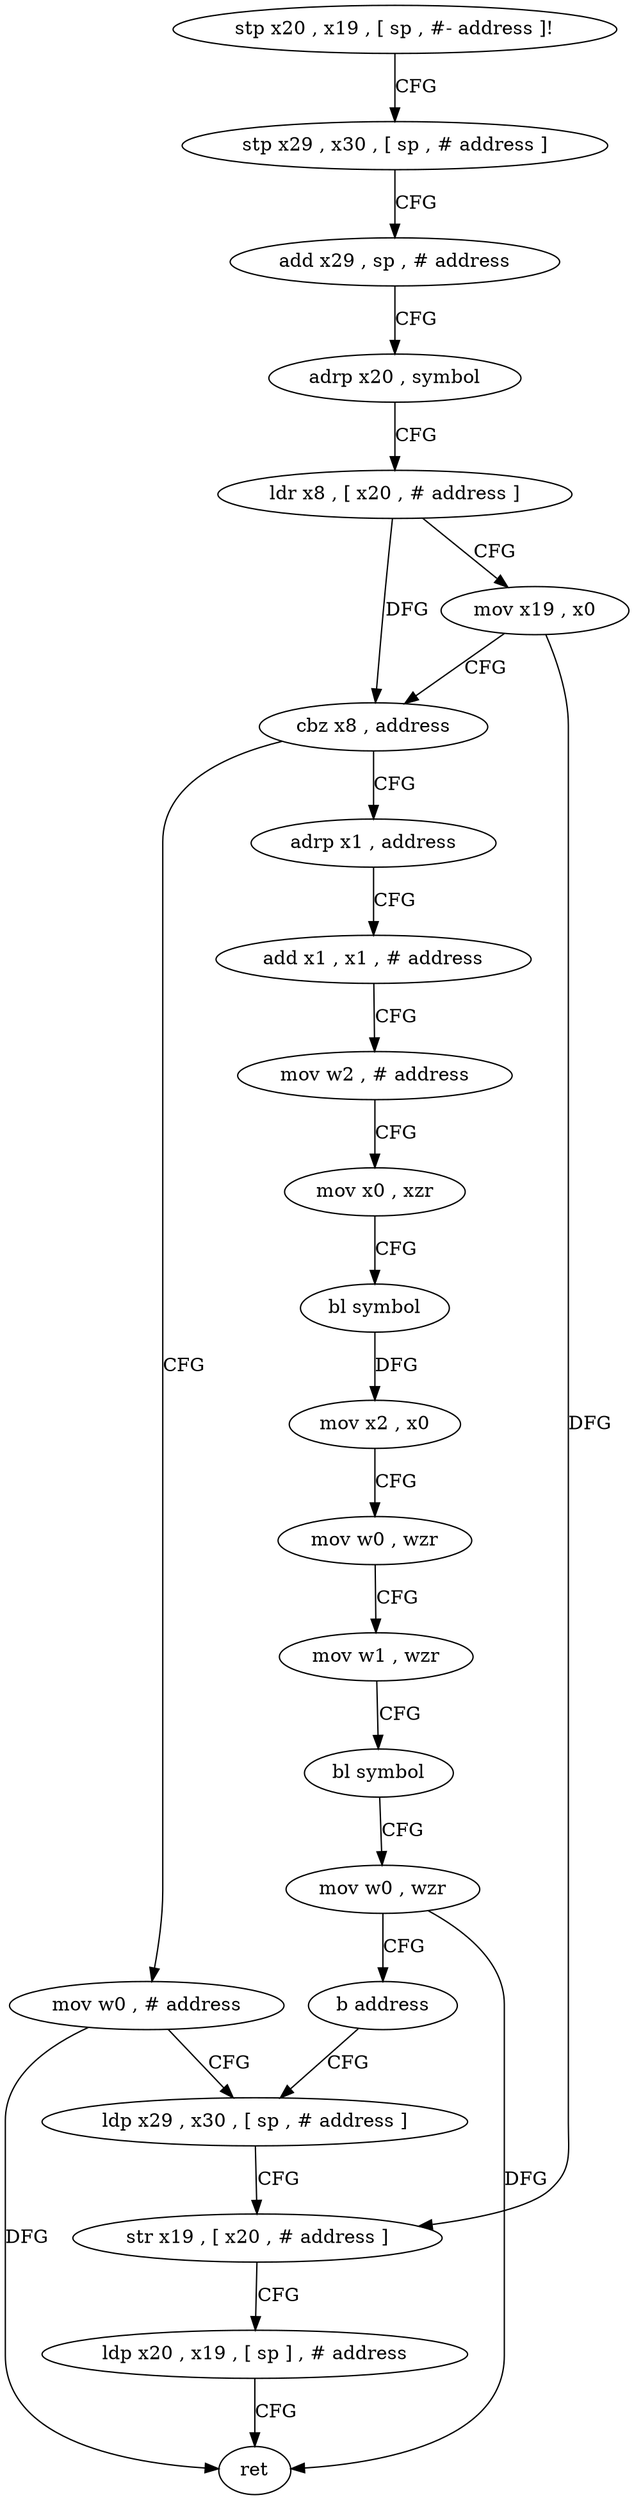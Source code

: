 digraph "func" {
"4202332" [label = "stp x20 , x19 , [ sp , #- address ]!" ]
"4202336" [label = "stp x29 , x30 , [ sp , # address ]" ]
"4202340" [label = "add x29 , sp , # address" ]
"4202344" [label = "adrp x20 , symbol" ]
"4202348" [label = "ldr x8 , [ x20 , # address ]" ]
"4202352" [label = "mov x19 , x0" ]
"4202356" [label = "cbz x8 , address" ]
"4202404" [label = "mov w0 , # address" ]
"4202360" [label = "adrp x1 , address" ]
"4202408" [label = "ldp x29 , x30 , [ sp , # address ]" ]
"4202364" [label = "add x1 , x1 , # address" ]
"4202368" [label = "mov w2 , # address" ]
"4202372" [label = "mov x0 , xzr" ]
"4202376" [label = "bl symbol" ]
"4202380" [label = "mov x2 , x0" ]
"4202384" [label = "mov w0 , wzr" ]
"4202388" [label = "mov w1 , wzr" ]
"4202392" [label = "bl symbol" ]
"4202396" [label = "mov w0 , wzr" ]
"4202400" [label = "b address" ]
"4202412" [label = "str x19 , [ x20 , # address ]" ]
"4202416" [label = "ldp x20 , x19 , [ sp ] , # address" ]
"4202420" [label = "ret" ]
"4202332" -> "4202336" [ label = "CFG" ]
"4202336" -> "4202340" [ label = "CFG" ]
"4202340" -> "4202344" [ label = "CFG" ]
"4202344" -> "4202348" [ label = "CFG" ]
"4202348" -> "4202352" [ label = "CFG" ]
"4202348" -> "4202356" [ label = "DFG" ]
"4202352" -> "4202356" [ label = "CFG" ]
"4202352" -> "4202412" [ label = "DFG" ]
"4202356" -> "4202404" [ label = "CFG" ]
"4202356" -> "4202360" [ label = "CFG" ]
"4202404" -> "4202408" [ label = "CFG" ]
"4202404" -> "4202420" [ label = "DFG" ]
"4202360" -> "4202364" [ label = "CFG" ]
"4202408" -> "4202412" [ label = "CFG" ]
"4202364" -> "4202368" [ label = "CFG" ]
"4202368" -> "4202372" [ label = "CFG" ]
"4202372" -> "4202376" [ label = "CFG" ]
"4202376" -> "4202380" [ label = "DFG" ]
"4202380" -> "4202384" [ label = "CFG" ]
"4202384" -> "4202388" [ label = "CFG" ]
"4202388" -> "4202392" [ label = "CFG" ]
"4202392" -> "4202396" [ label = "CFG" ]
"4202396" -> "4202400" [ label = "CFG" ]
"4202396" -> "4202420" [ label = "DFG" ]
"4202400" -> "4202408" [ label = "CFG" ]
"4202412" -> "4202416" [ label = "CFG" ]
"4202416" -> "4202420" [ label = "CFG" ]
}
